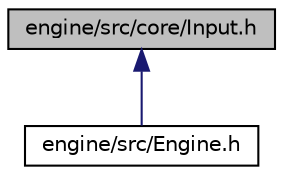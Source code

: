 digraph "engine/src/core/Input.h"
{
 // LATEX_PDF_SIZE
  edge [fontname="Helvetica",fontsize="10",labelfontname="Helvetica",labelfontsize="10"];
  node [fontname="Helvetica",fontsize="10",shape=record];
  Node1 [label="engine/src/core/Input.h",height=0.2,width=0.4,color="black", fillcolor="grey75", style="filled", fontcolor="black",tooltip="The input abstraction class that handles input across."];
  Node1 -> Node2 [dir="back",color="midnightblue",fontsize="10",style="solid",fontname="Helvetica"];
  Node2 [label="engine/src/Engine.h",height=0.2,width=0.4,color="black", fillcolor="white", style="filled",URL="$Engine_8h.html",tooltip="The entrypoint into the game engine source code."];
}
